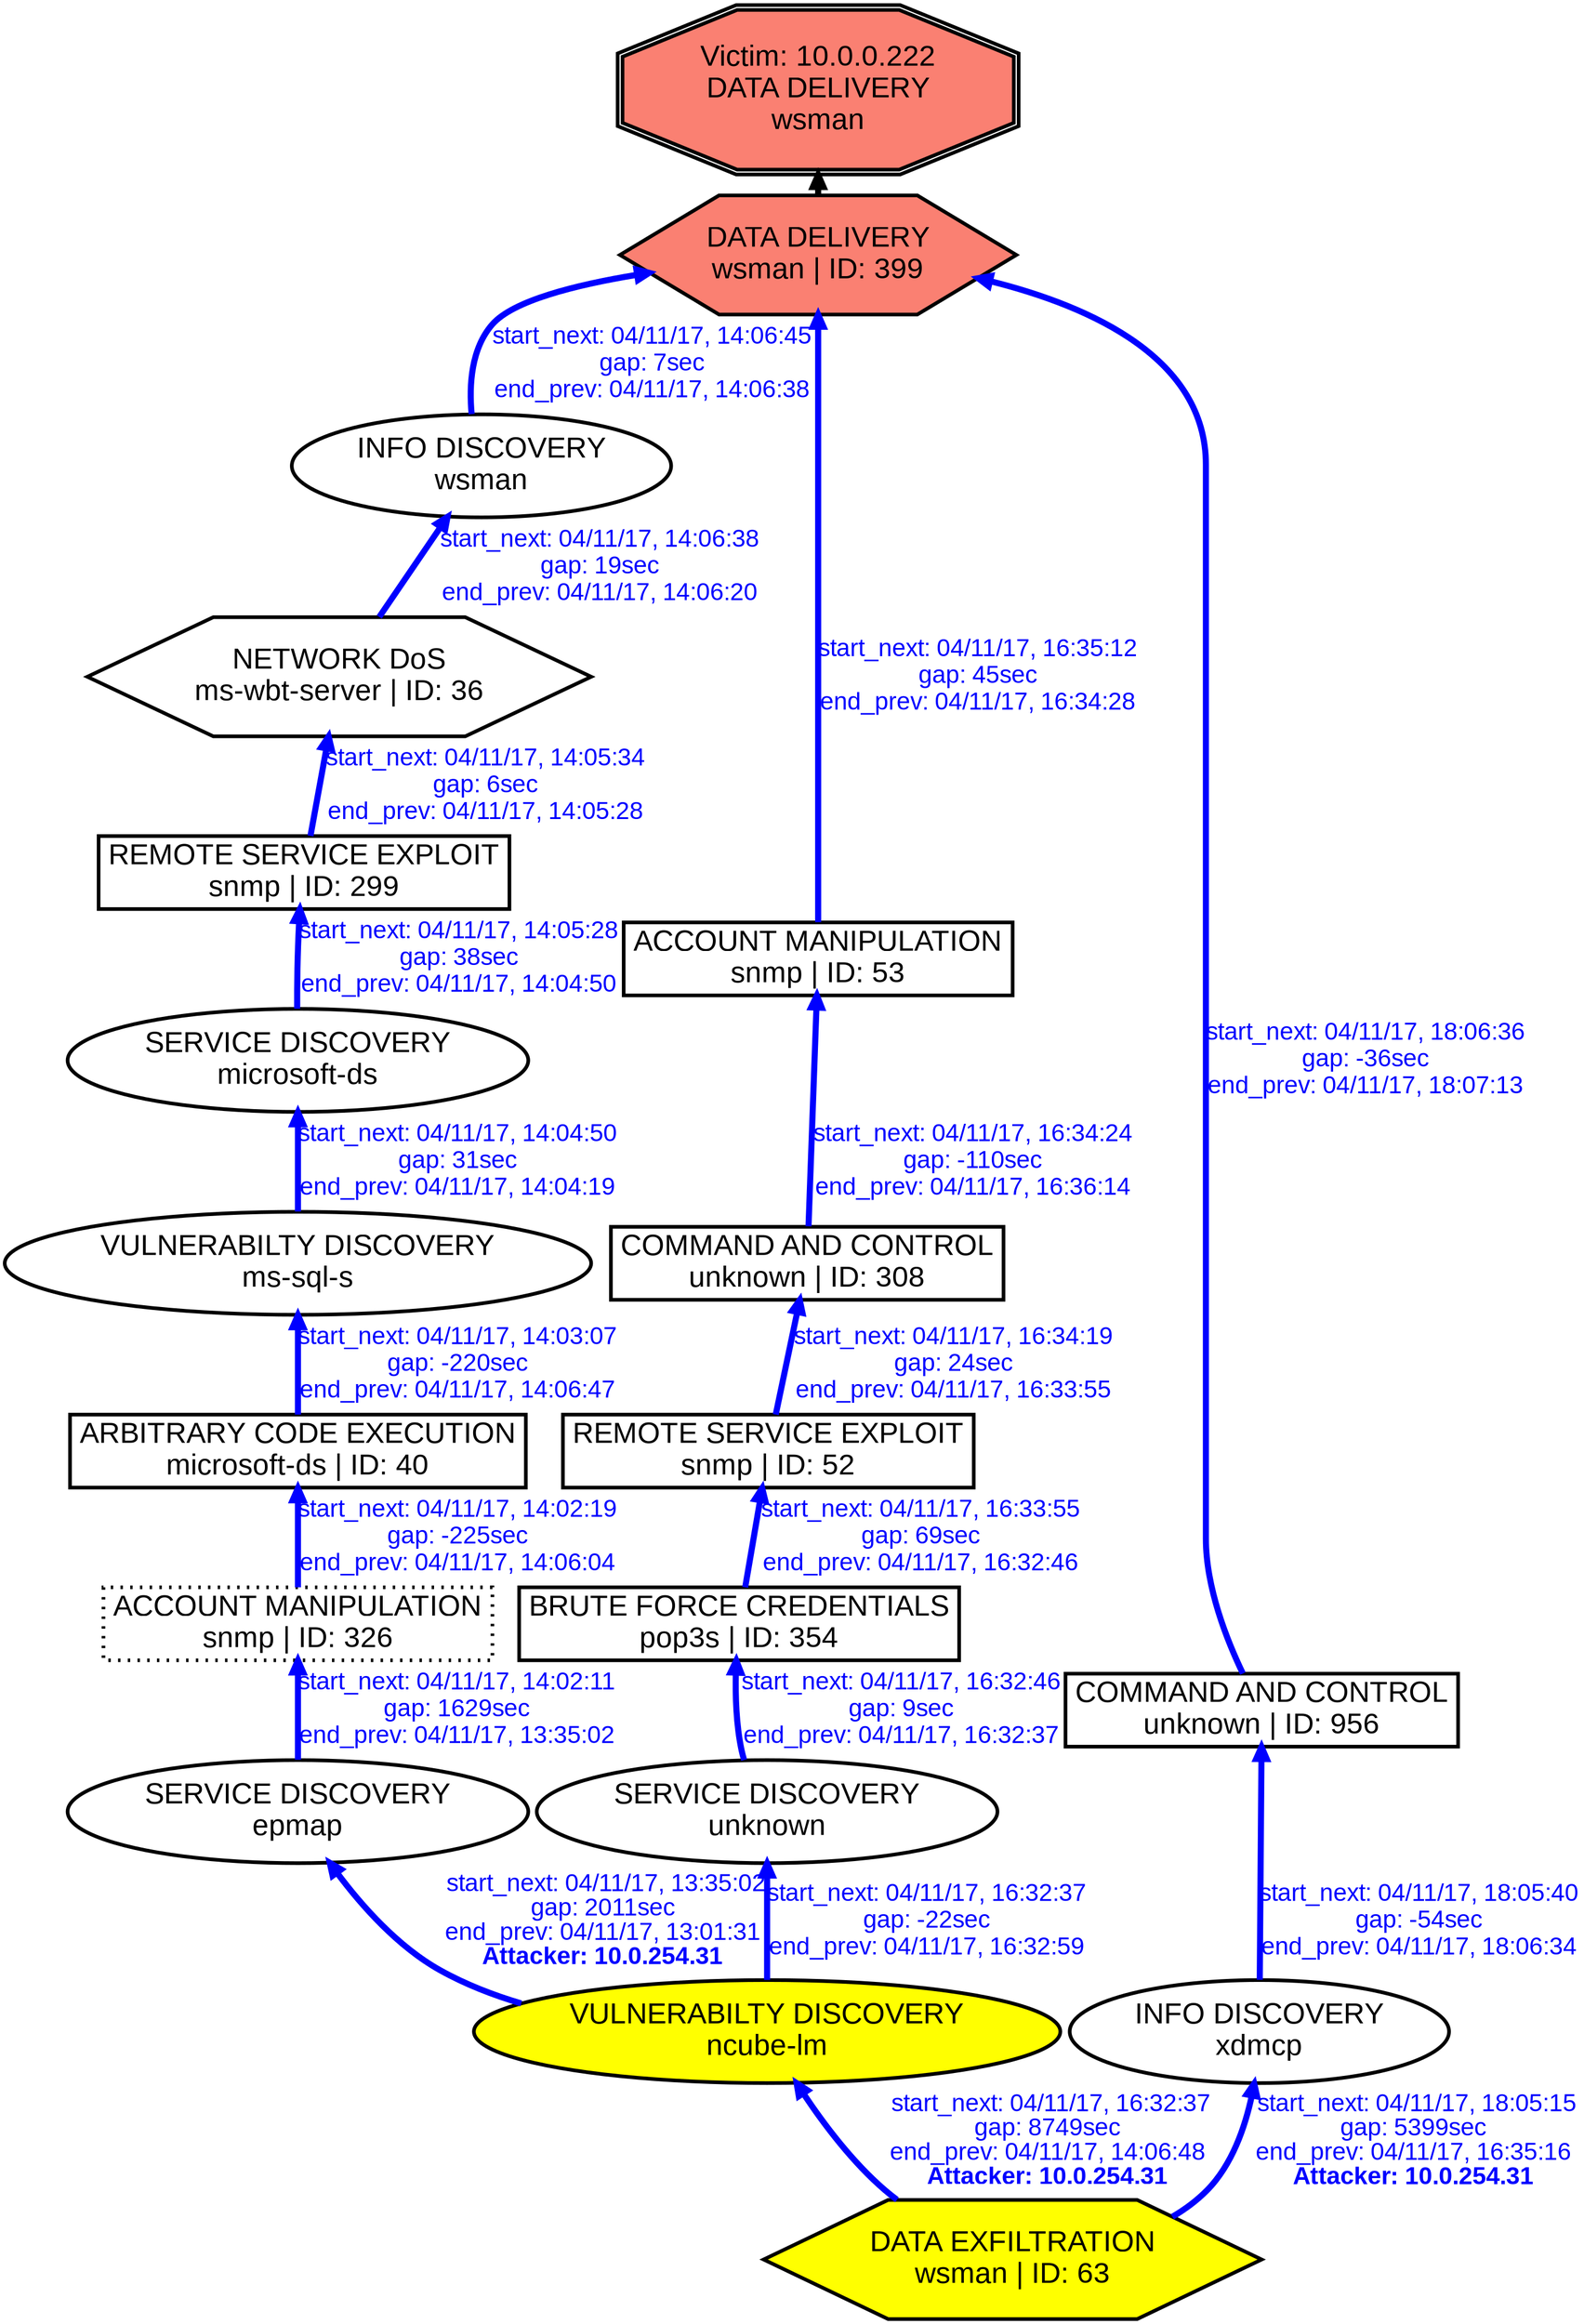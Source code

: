 digraph DATADELIVERYwsman {
rankdir="BT"; 
 graph [ nodesep="0.1", ranksep="0.02"] 
 node [ fontname=Arial, fontsize=24,penwidth=3]; 
 edge [ fontname=Arial, fontsize=20,penwidth=5 ];
"Victim: 10.0.0.222
DATA DELIVERY
wsman" [shape=doubleoctagon, style=filled, fillcolor=salmon];
{ rank = max; "Victim: 10.0.0.222
DATA DELIVERY
wsman"}
"DATA DELIVERY
wsman | ID: 399" -> "Victim: 10.0.0.222
DATA DELIVERY
wsman"
"DATA DELIVERY
wsman | ID: 399" [style=filled, fillcolor= salmon]
{ rank=same; "DATA DELIVERY
wsman | ID: 399"}
"VULNERABILTY DISCOVERY
ncube-lm" [style=filled, fillcolor= yellow]
"VULNERABILTY DISCOVERY
ncube-lm" -> "SERVICE DISCOVERY
epmap" [ color=blue] [label=<<font color="blue"> start_next: 04/11/17, 13:35:02<br/>gap: 2011sec<br/>end_prev: 04/11/17, 13:01:31</font><br/><font color="blue"><b>Attacker: 10.0.254.31</b></font>>]
"SERVICE DISCOVERY
epmap" -> "ACCOUNT MANIPULATION
snmp | ID: 326" [ label="start_next: 04/11/17, 14:02:11
gap: 1629sec
end_prev: 04/11/17, 13:35:02"][ fontcolor="blue" color=blue]
"ACCOUNT MANIPULATION
snmp | ID: 326" -> "ARBITRARY CODE EXECUTION
microsoft-ds | ID: 40" [ label="start_next: 04/11/17, 14:02:19
gap: -225sec
end_prev: 04/11/17, 14:06:04"][ fontcolor="blue" color=blue]
"ARBITRARY CODE EXECUTION
microsoft-ds | ID: 40" -> "VULNERABILTY DISCOVERY
ms-sql-s" [ label="start_next: 04/11/17, 14:03:07
gap: -220sec
end_prev: 04/11/17, 14:06:47"][ fontcolor="blue" color=blue]
"VULNERABILTY DISCOVERY
ms-sql-s" -> "SERVICE DISCOVERY
microsoft-ds" [ label="start_next: 04/11/17, 14:04:50
gap: 31sec
end_prev: 04/11/17, 14:04:19"][ fontcolor="blue" color=blue]
"SERVICE DISCOVERY
microsoft-ds" -> "REMOTE SERVICE EXPLOIT
snmp | ID: 299" [ label="start_next: 04/11/17, 14:05:28
gap: 38sec
end_prev: 04/11/17, 14:04:50"][ fontcolor="blue" color=blue]
"REMOTE SERVICE EXPLOIT
snmp | ID: 299" -> "NETWORK DoS
ms-wbt-server | ID: 36" [ label="start_next: 04/11/17, 14:05:34
gap: 6sec
end_prev: 04/11/17, 14:05:28"][ fontcolor="blue" color=blue]
"NETWORK DoS
ms-wbt-server | ID: 36" -> "INFO DISCOVERY
wsman" [ label="start_next: 04/11/17, 14:06:38
gap: 19sec
end_prev: 04/11/17, 14:06:20"][ fontcolor="blue" color=blue]
"INFO DISCOVERY
wsman" -> "DATA DELIVERY
wsman | ID: 399" [ label="start_next: 04/11/17, 14:06:45
gap: 7sec
end_prev: 04/11/17, 14:06:38"][ fontcolor="blue" color=blue]
"DATA EXFILTRATION
wsman | ID: 63" [style=filled, fillcolor= yellow]
"DATA EXFILTRATION
wsman | ID: 63" -> "VULNERABILTY DISCOVERY
ncube-lm" [ color=blue] [label=<<font color="blue"> start_next: 04/11/17, 16:32:37<br/>gap: 8749sec<br/>end_prev: 04/11/17, 14:06:48</font><br/><font color="blue"><b>Attacker: 10.0.254.31</b></font>>]
"VULNERABILTY DISCOVERY
ncube-lm" -> "SERVICE DISCOVERY
unknown" [ label="start_next: 04/11/17, 16:32:37
gap: -22sec
end_prev: 04/11/17, 16:32:59"][ fontcolor="blue" color=blue]
"SERVICE DISCOVERY
unknown" -> "BRUTE FORCE CREDENTIALS
pop3s | ID: 354" [ label="start_next: 04/11/17, 16:32:46
gap: 9sec
end_prev: 04/11/17, 16:32:37"][ fontcolor="blue" color=blue]
"BRUTE FORCE CREDENTIALS
pop3s | ID: 354" -> "REMOTE SERVICE EXPLOIT
snmp | ID: 52" [ label="start_next: 04/11/17, 16:33:55
gap: 69sec
end_prev: 04/11/17, 16:32:46"][ fontcolor="blue" color=blue]
"REMOTE SERVICE EXPLOIT
snmp | ID: 52" -> "COMMAND AND CONTROL
unknown | ID: 308" [ label="start_next: 04/11/17, 16:34:19
gap: 24sec
end_prev: 04/11/17, 16:33:55"][ fontcolor="blue" color=blue]
"COMMAND AND CONTROL
unknown | ID: 308" -> "ACCOUNT MANIPULATION
snmp | ID: 53" [ label="start_next: 04/11/17, 16:34:24
gap: -110sec
end_prev: 04/11/17, 16:36:14"][ fontcolor="blue" color=blue]
"ACCOUNT MANIPULATION
snmp | ID: 53" -> "DATA DELIVERY
wsman | ID: 399" [ label="start_next: 04/11/17, 16:35:12
gap: 45sec
end_prev: 04/11/17, 16:34:28"][ fontcolor="blue" color=blue]
"DATA EXFILTRATION
wsman | ID: 63" [style=filled, fillcolor= yellow]
"DATA EXFILTRATION
wsman | ID: 63" -> "INFO DISCOVERY
xdmcp" [ color=blue] [label=<<font color="blue"> start_next: 04/11/17, 18:05:15<br/>gap: 5399sec<br/>end_prev: 04/11/17, 16:35:16</font><br/><font color="blue"><b>Attacker: 10.0.254.31</b></font>>]
"INFO DISCOVERY
xdmcp" -> "COMMAND AND CONTROL
unknown | ID: 956" [ label="start_next: 04/11/17, 18:05:40
gap: -54sec
end_prev: 04/11/17, 18:06:34"][ fontcolor="blue" color=blue]
"COMMAND AND CONTROL
unknown | ID: 956" -> "DATA DELIVERY
wsman | ID: 399" [ label="start_next: 04/11/17, 18:06:36
gap: -36sec
end_prev: 04/11/17, 18:07:13"][ fontcolor="blue" color=blue]
"VULNERABILTY DISCOVERY
ncube-lm" [shape=oval]
"VULNERABILTY DISCOVERY
ncube-lm" [tooltip="ET POLICY Suspicious inbound to Oracle SQL port 1521
ET POLICY Suspicious inbound to mSQL port 4333"]
"SERVICE DISCOVERY
epmap" [shape=oval]
"SERVICE DISCOVERY
epmap" [tooltip="ET SCAN Behavioral Unusual Port 135 traffic Potential Scan or Infection"]
"ACCOUNT MANIPULATION
snmp | ID: 326" [style="dotted", shape=box]
"ACCOUNT MANIPULATION
snmp | ID: 326" [tooltip="GPL SNMP private access udp
GPL SNMP public access udp"]
"ARBITRARY CODE EXECUTION
microsoft-ds | ID: 40" [shape=box]
"ARBITRARY CODE EXECUTION
microsoft-ds | ID: 40" [tooltip="GPL NETBIOS DCERPC Remote Activation bind attempt
GPL NETBIOS SMB-DS Session Setup NTMLSSP unicode asn1 overflow attempt
GPL NETBIOS DCERPC IActivation little endian bind attempt"]
"VULNERABILTY DISCOVERY
ms-sql-s" [shape=oval]
"VULNERABILTY DISCOVERY
ms-sql-s" [tooltip="ET POLICY Suspicious inbound to MSSQL port 1433
ET POLICY Suspicious inbound to mySQL port 3306
ET POLICY Suspicious inbound to mSQL port 4333"]
"SERVICE DISCOVERY
microsoft-ds" [shape=oval]
"SERVICE DISCOVERY
microsoft-ds" [tooltip="ET SCAN Behavioral Unusual Port 445 traffic Potential Scan or Infection"]
"REMOTE SERVICE EXPLOIT
snmp | ID: 299" [shape=box]
"REMOTE SERVICE EXPLOIT
snmp | ID: 299" [tooltip="ET SNMP Samsung Printer SNMP Hardcode RW Community String"]
"NETWORK DoS
ms-wbt-server | ID: 36" [shape=hexagon]
"NETWORK DoS
ms-wbt-server | ID: 36" [tooltip="ET DOS Microsoft Remote Desktop (RDP) Syn then Reset 30 Second DoS Attempt"]
"INFO DISCOVERY
wsman" [shape=oval]
"INFO DISCOVERY
wsman" [tooltip="GPL WEB_SERVER mod_gzip_status access"]
"DATA DELIVERY
wsman | ID: 399" [shape=hexagon]
"DATA DELIVERY
wsman | ID: 399" [tooltip="GPL WEB_SERVER perl post attempt"]
"DATA EXFILTRATION
wsman | ID: 63" [shape=hexagon]
"DATA EXFILTRATION
wsman | ID: 63" [tooltip="ET WEB_SPECIFIC_APPS PHP-CGI query string parameter vulnerability"]
"SERVICE DISCOVERY
unknown" [shape=oval]
"SERVICE DISCOVERY
unknown" [tooltip="ET SCAN Potential VNC Scan 5900-5920"]
"BRUTE FORCE CREDENTIALS
pop3s | ID: 354" [shape=box]
"BRUTE FORCE CREDENTIALS
pop3s | ID: 354" [tooltip="ET SCAN Rapid POP3S Connections - Possible Brute Force Attack"]
"REMOTE SERVICE EXPLOIT
snmp | ID: 52" [shape=box]
"REMOTE SERVICE EXPLOIT
snmp | ID: 52" [tooltip="ET SNMP Samsung Printer SNMP Hardcode RW Community String"]
"COMMAND AND CONTROL
unknown | ID: 308" [shape=box]
"COMMAND AND CONTROL
unknown | ID: 308" [tooltip="ET POLICY RDP connection confirm"]
"ACCOUNT MANIPULATION
snmp | ID: 53" [shape=box]
"ACCOUNT MANIPULATION
snmp | ID: 53" [tooltip="GPL SNMP public access udp"]
"INFO DISCOVERY
xdmcp" [shape=oval]
"INFO DISCOVERY
xdmcp" [tooltip="GPL WEB_SERVER mod_gzip_status access
GPL RPC xdmcp info query"]
"COMMAND AND CONTROL
unknown | ID: 956" [shape=box]
"COMMAND AND CONTROL
unknown | ID: 956" [tooltip="ET POLICY RDP connection confirm"]
}
